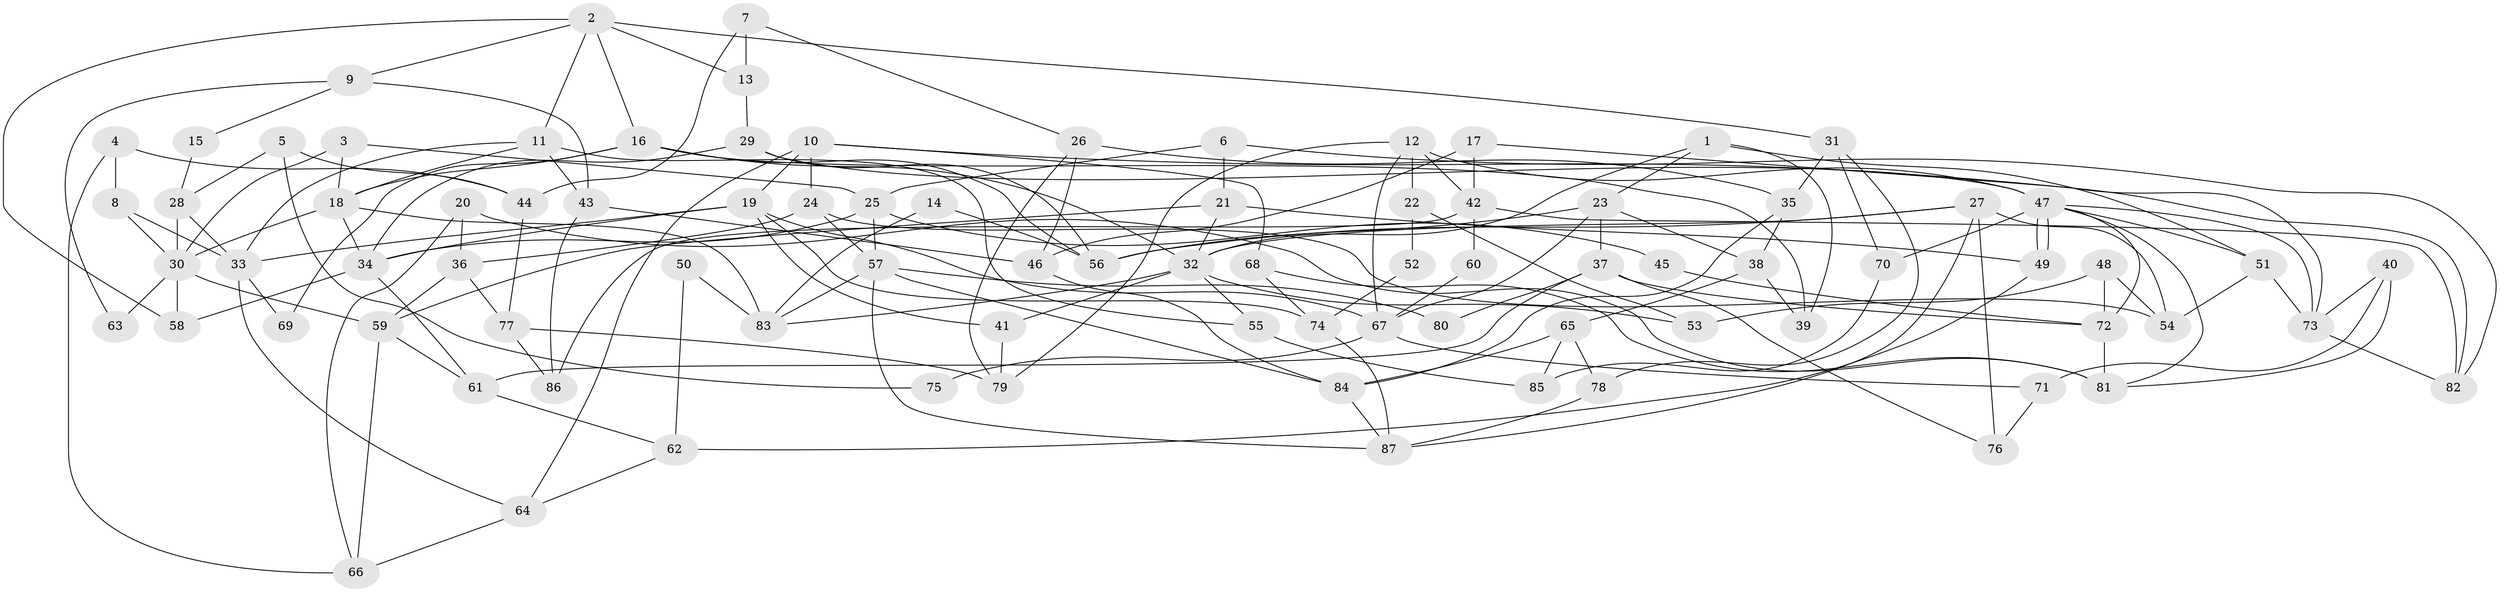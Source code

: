 // Generated by graph-tools (version 1.1) at 2025/02/03/09/25 03:02:06]
// undirected, 87 vertices, 174 edges
graph export_dot {
graph [start="1"]
  node [color=gray90,style=filled];
  1;
  2;
  3;
  4;
  5;
  6;
  7;
  8;
  9;
  10;
  11;
  12;
  13;
  14;
  15;
  16;
  17;
  18;
  19;
  20;
  21;
  22;
  23;
  24;
  25;
  26;
  27;
  28;
  29;
  30;
  31;
  32;
  33;
  34;
  35;
  36;
  37;
  38;
  39;
  40;
  41;
  42;
  43;
  44;
  45;
  46;
  47;
  48;
  49;
  50;
  51;
  52;
  53;
  54;
  55;
  56;
  57;
  58;
  59;
  60;
  61;
  62;
  63;
  64;
  65;
  66;
  67;
  68;
  69;
  70;
  71;
  72;
  73;
  74;
  75;
  76;
  77;
  78;
  79;
  80;
  81;
  82;
  83;
  84;
  85;
  86;
  87;
  1 -- 32;
  1 -- 23;
  1 -- 39;
  1 -- 51;
  2 -- 58;
  2 -- 31;
  2 -- 9;
  2 -- 11;
  2 -- 13;
  2 -- 16;
  3 -- 30;
  3 -- 18;
  3 -- 25;
  4 -- 66;
  4 -- 8;
  4 -- 44;
  5 -- 44;
  5 -- 28;
  5 -- 75;
  6 -- 25;
  6 -- 82;
  6 -- 21;
  7 -- 13;
  7 -- 44;
  7 -- 26;
  8 -- 30;
  8 -- 33;
  9 -- 43;
  9 -- 15;
  9 -- 63;
  10 -- 64;
  10 -- 19;
  10 -- 24;
  10 -- 68;
  10 -- 82;
  11 -- 18;
  11 -- 33;
  11 -- 43;
  11 -- 55;
  12 -- 42;
  12 -- 47;
  12 -- 22;
  12 -- 67;
  12 -- 79;
  13 -- 29;
  14 -- 83;
  14 -- 56;
  15 -- 28;
  16 -- 32;
  16 -- 18;
  16 -- 39;
  16 -- 56;
  16 -- 69;
  17 -- 46;
  17 -- 73;
  17 -- 42;
  18 -- 34;
  18 -- 30;
  18 -- 83;
  19 -- 41;
  19 -- 34;
  19 -- 33;
  19 -- 67;
  19 -- 74;
  20 -- 36;
  20 -- 81;
  20 -- 66;
  21 -- 49;
  21 -- 32;
  21 -- 59;
  22 -- 53;
  22 -- 52;
  23 -- 37;
  23 -- 67;
  23 -- 38;
  23 -- 56;
  24 -- 54;
  24 -- 36;
  24 -- 57;
  25 -- 57;
  25 -- 34;
  25 -- 45;
  26 -- 35;
  26 -- 46;
  26 -- 79;
  27 -- 56;
  27 -- 87;
  27 -- 32;
  27 -- 54;
  27 -- 76;
  28 -- 30;
  28 -- 33;
  29 -- 47;
  29 -- 56;
  29 -- 34;
  30 -- 59;
  30 -- 58;
  30 -- 63;
  31 -- 70;
  31 -- 35;
  31 -- 78;
  32 -- 41;
  32 -- 53;
  32 -- 55;
  32 -- 83;
  33 -- 64;
  33 -- 69;
  34 -- 58;
  34 -- 61;
  35 -- 84;
  35 -- 38;
  36 -- 77;
  36 -- 59;
  37 -- 61;
  37 -- 76;
  37 -- 72;
  37 -- 80;
  38 -- 39;
  38 -- 65;
  40 -- 73;
  40 -- 81;
  40 -- 71;
  41 -- 79;
  42 -- 82;
  42 -- 60;
  42 -- 86;
  43 -- 46;
  43 -- 86;
  44 -- 77;
  45 -- 72;
  46 -- 84;
  47 -- 72;
  47 -- 49;
  47 -- 49;
  47 -- 51;
  47 -- 70;
  47 -- 73;
  47 -- 81;
  48 -- 72;
  48 -- 54;
  48 -- 53;
  49 -- 62;
  50 -- 62;
  50 -- 83;
  51 -- 54;
  51 -- 73;
  52 -- 74;
  55 -- 85;
  57 -- 83;
  57 -- 80;
  57 -- 84;
  57 -- 87;
  59 -- 61;
  59 -- 66;
  60 -- 67;
  61 -- 62;
  62 -- 64;
  64 -- 66;
  65 -- 78;
  65 -- 84;
  65 -- 85;
  67 -- 71;
  67 -- 75;
  68 -- 74;
  68 -- 81;
  70 -- 85;
  71 -- 76;
  72 -- 81;
  73 -- 82;
  74 -- 87;
  77 -- 79;
  77 -- 86;
  78 -- 87;
  84 -- 87;
}
